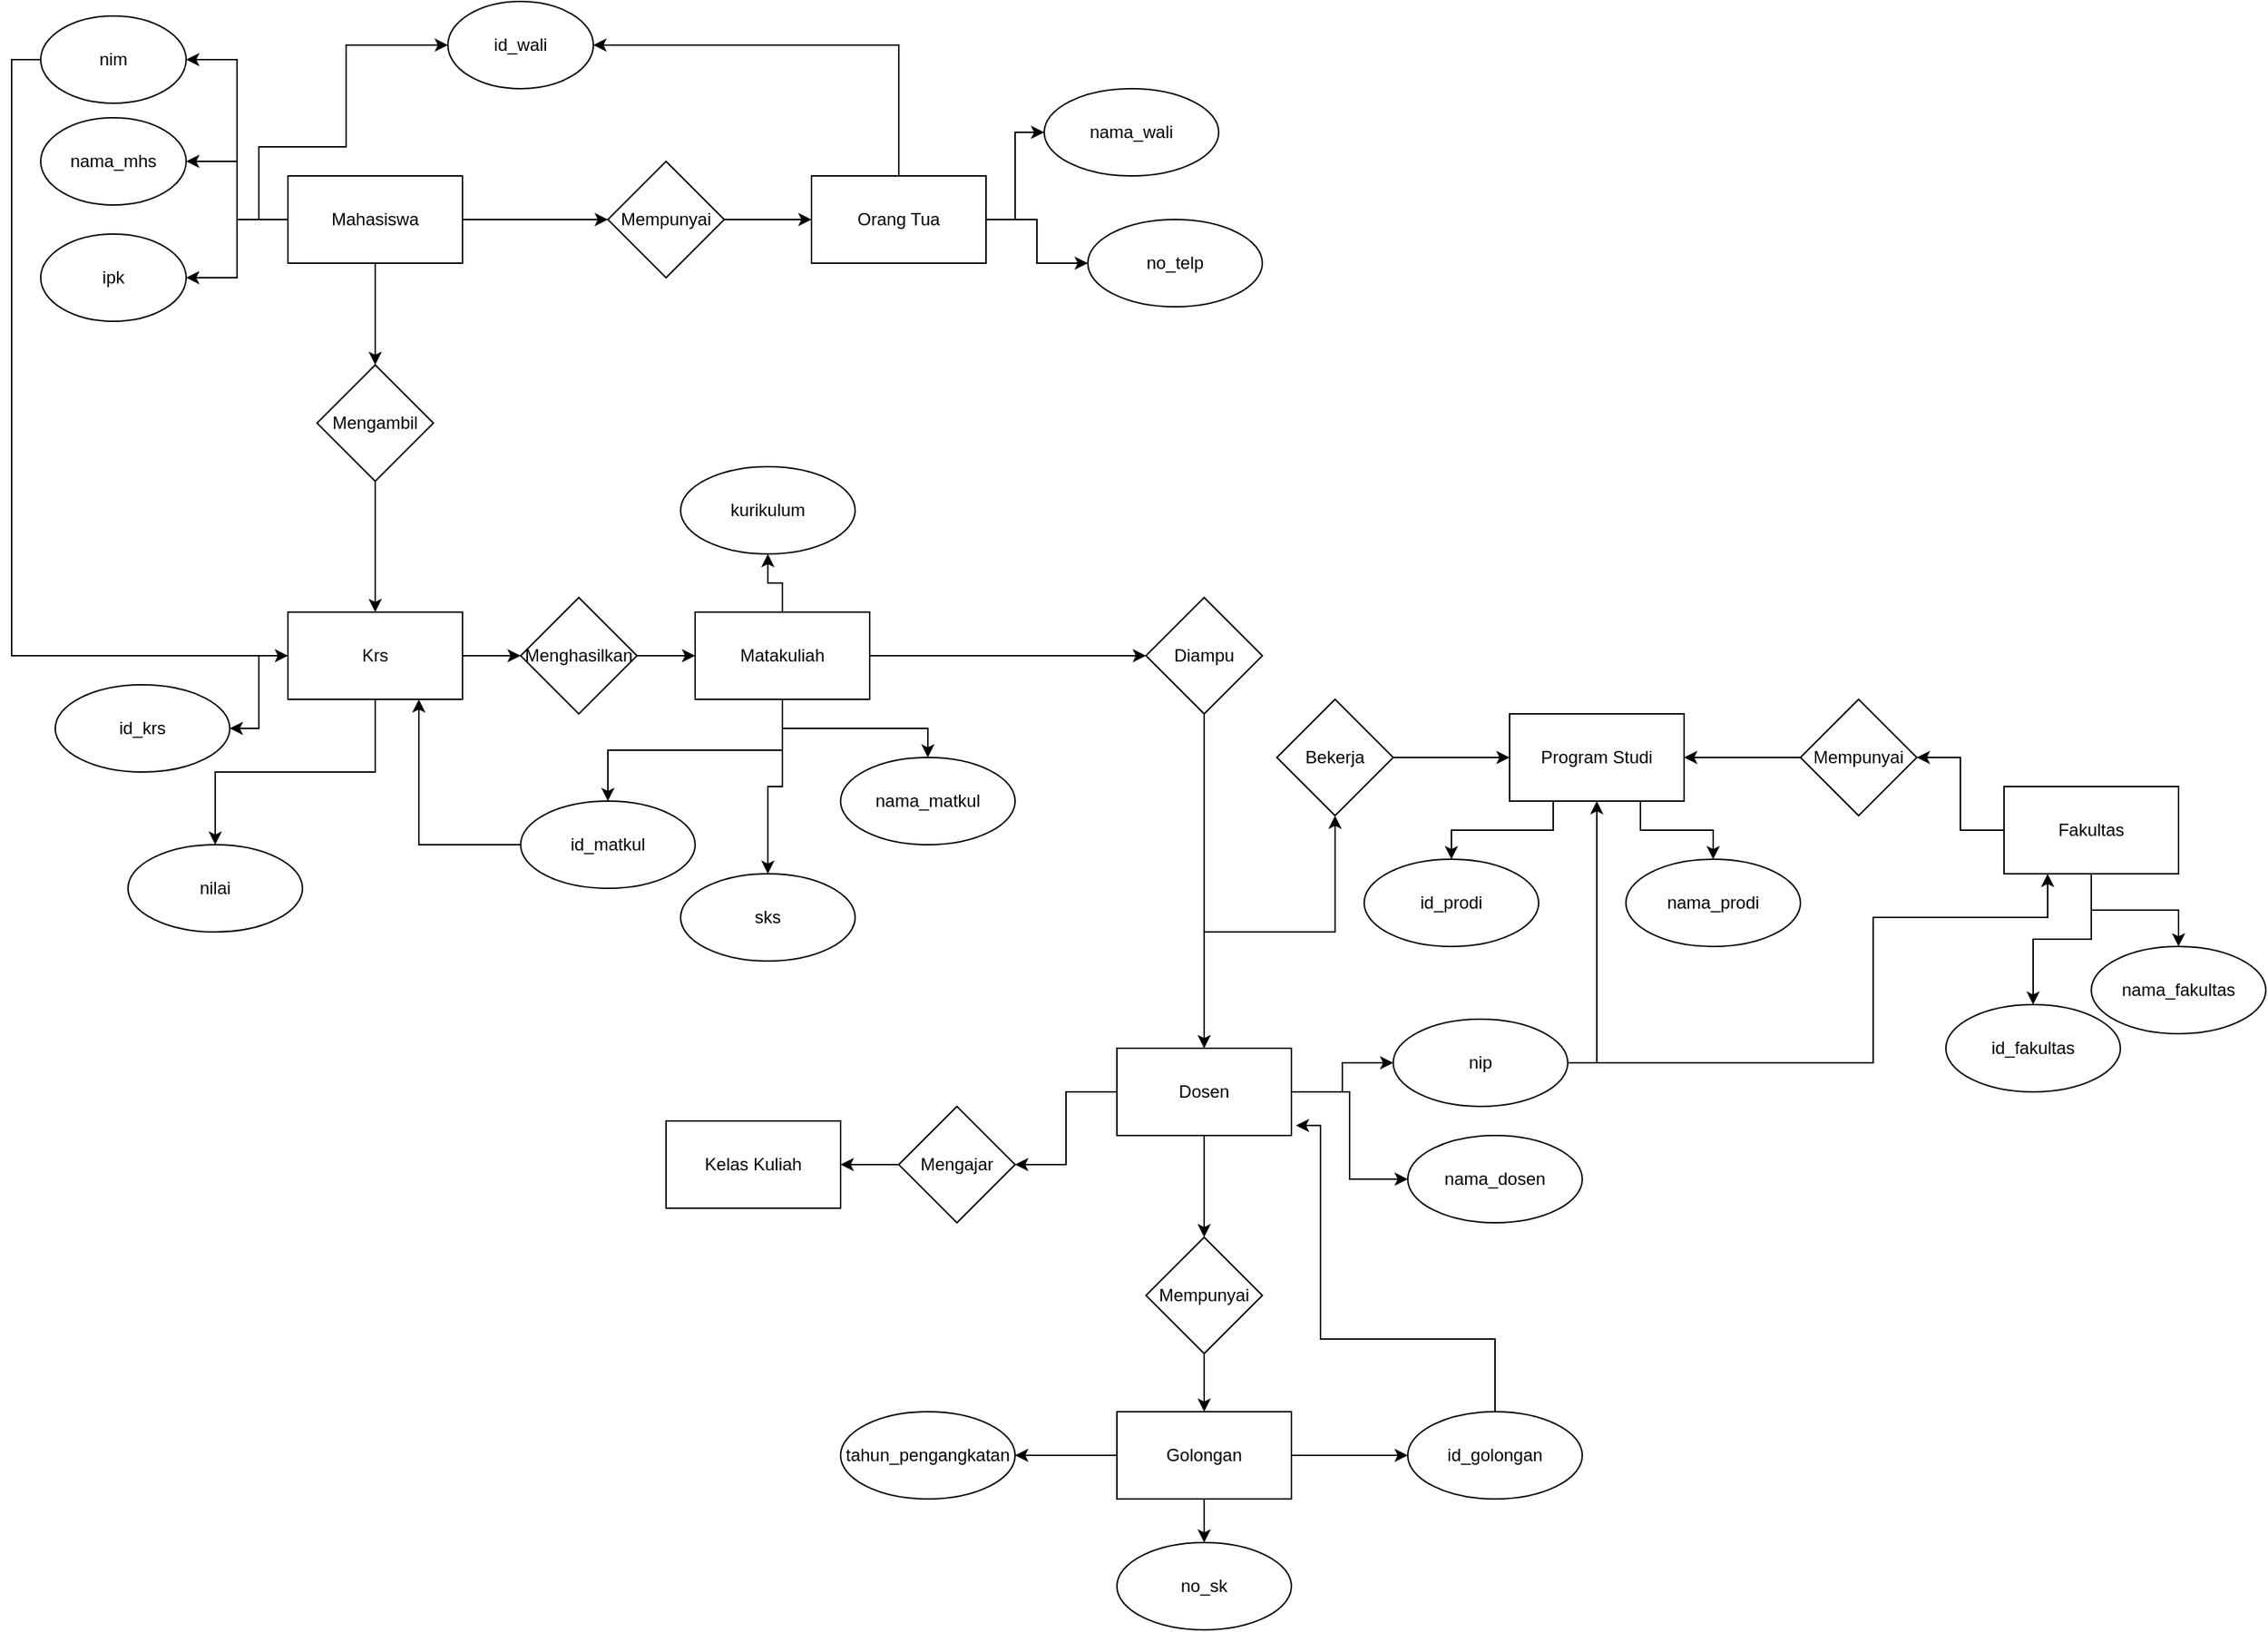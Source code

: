 <mxfile version="15.6.8" type="github">
  <diagram id="LZr_JtNC4HCCNw8eB3rf" name="Page-1">
    <mxGraphModel dx="2170" dy="2469" grid="1" gridSize="10" guides="1" tooltips="1" connect="1" arrows="1" fold="1" page="1" pageScale="1" pageWidth="1654" pageHeight="1169" math="0" shadow="0">
      <root>
        <mxCell id="0" />
        <mxCell id="1" parent="0" />
        <mxCell id="7kTzbRn_7enQtJc66INV-7" style="edgeStyle=orthogonalEdgeStyle;rounded=0;orthogonalLoop=1;jettySize=auto;html=1;exitX=0;exitY=0.5;exitDx=0;exitDy=0;entryX=1;entryY=0.5;entryDx=0;entryDy=0;" parent="1" source="7kTzbRn_7enQtJc66INV-1" target="7kTzbRn_7enQtJc66INV-2" edge="1">
          <mxGeometry relative="1" as="geometry" />
        </mxCell>
        <mxCell id="7kTzbRn_7enQtJc66INV-8" style="edgeStyle=orthogonalEdgeStyle;rounded=0;orthogonalLoop=1;jettySize=auto;html=1;exitX=0;exitY=0.5;exitDx=0;exitDy=0;" parent="1" source="7kTzbRn_7enQtJc66INV-1" target="7kTzbRn_7enQtJc66INV-3" edge="1">
          <mxGeometry relative="1" as="geometry" />
        </mxCell>
        <mxCell id="7kTzbRn_7enQtJc66INV-9" style="edgeStyle=orthogonalEdgeStyle;rounded=0;orthogonalLoop=1;jettySize=auto;html=1;exitX=0;exitY=0.5;exitDx=0;exitDy=0;" parent="1" source="7kTzbRn_7enQtJc66INV-1" target="7kTzbRn_7enQtJc66INV-4" edge="1">
          <mxGeometry relative="1" as="geometry" />
        </mxCell>
        <mxCell id="7kTzbRn_7enQtJc66INV-10" style="edgeStyle=orthogonalEdgeStyle;rounded=0;orthogonalLoop=1;jettySize=auto;html=1;exitX=0;exitY=0.5;exitDx=0;exitDy=0;entryX=0;entryY=0.5;entryDx=0;entryDy=0;" parent="1" source="7kTzbRn_7enQtJc66INV-1" target="7kTzbRn_7enQtJc66INV-5" edge="1">
          <mxGeometry relative="1" as="geometry">
            <Array as="points">
              <mxPoint x="260" y="-990" />
              <mxPoint x="260" y="-1040" />
              <mxPoint x="320" y="-1040" />
              <mxPoint x="320" y="-1110" />
            </Array>
          </mxGeometry>
        </mxCell>
        <mxCell id="7kTzbRn_7enQtJc66INV-14" value="" style="edgeStyle=orthogonalEdgeStyle;rounded=0;orthogonalLoop=1;jettySize=auto;html=1;" parent="1" source="7kTzbRn_7enQtJc66INV-1" target="7kTzbRn_7enQtJc66INV-13" edge="1">
          <mxGeometry relative="1" as="geometry" />
        </mxCell>
        <mxCell id="7kTzbRn_7enQtJc66INV-87" value="" style="edgeStyle=orthogonalEdgeStyle;rounded=0;orthogonalLoop=1;jettySize=auto;html=1;" parent="1" source="7kTzbRn_7enQtJc66INV-1" target="7kTzbRn_7enQtJc66INV-86" edge="1">
          <mxGeometry relative="1" as="geometry" />
        </mxCell>
        <mxCell id="7kTzbRn_7enQtJc66INV-1" value="Mahasiswa" style="rounded=0;whiteSpace=wrap;html=1;" parent="1" vertex="1">
          <mxGeometry x="280" y="-1020" width="120" height="60" as="geometry" />
        </mxCell>
        <mxCell id="7kTzbRn_7enQtJc66INV-19" style="edgeStyle=orthogonalEdgeStyle;rounded=0;orthogonalLoop=1;jettySize=auto;html=1;exitX=0;exitY=0.5;exitDx=0;exitDy=0;entryX=0;entryY=0.5;entryDx=0;entryDy=0;" parent="1" source="7kTzbRn_7enQtJc66INV-2" target="7kTzbRn_7enQtJc66INV-15" edge="1">
          <mxGeometry relative="1" as="geometry" />
        </mxCell>
        <mxCell id="7kTzbRn_7enQtJc66INV-2" value="nim" style="ellipse;whiteSpace=wrap;html=1;" parent="1" vertex="1">
          <mxGeometry x="110" y="-1130" width="100" height="60" as="geometry" />
        </mxCell>
        <mxCell id="7kTzbRn_7enQtJc66INV-3" value="nama_mhs" style="ellipse;whiteSpace=wrap;html=1;" parent="1" vertex="1">
          <mxGeometry x="110" y="-1060" width="100" height="60" as="geometry" />
        </mxCell>
        <mxCell id="7kTzbRn_7enQtJc66INV-4" value="ipk" style="ellipse;whiteSpace=wrap;html=1;" parent="1" vertex="1">
          <mxGeometry x="110" y="-980" width="100" height="60" as="geometry" />
        </mxCell>
        <mxCell id="7kTzbRn_7enQtJc66INV-5" value="id_wali" style="ellipse;whiteSpace=wrap;html=1;" parent="1" vertex="1">
          <mxGeometry x="390" y="-1140" width="100" height="60" as="geometry" />
        </mxCell>
        <mxCell id="7kTzbRn_7enQtJc66INV-16" value="" style="edgeStyle=orthogonalEdgeStyle;rounded=0;orthogonalLoop=1;jettySize=auto;html=1;" parent="1" source="7kTzbRn_7enQtJc66INV-13" target="7kTzbRn_7enQtJc66INV-15" edge="1">
          <mxGeometry relative="1" as="geometry" />
        </mxCell>
        <mxCell id="7kTzbRn_7enQtJc66INV-13" value="Mengambil" style="rhombus;whiteSpace=wrap;html=1;rounded=0;" parent="1" vertex="1">
          <mxGeometry x="300" y="-890" width="80" height="80" as="geometry" />
        </mxCell>
        <mxCell id="7kTzbRn_7enQtJc66INV-21" value="" style="edgeStyle=orthogonalEdgeStyle;rounded=0;orthogonalLoop=1;jettySize=auto;html=1;" parent="1" source="7kTzbRn_7enQtJc66INV-15" target="7kTzbRn_7enQtJc66INV-20" edge="1">
          <mxGeometry relative="1" as="geometry" />
        </mxCell>
        <mxCell id="7kTzbRn_7enQtJc66INV-25" value="" style="edgeStyle=orthogonalEdgeStyle;rounded=0;orthogonalLoop=1;jettySize=auto;html=1;" parent="1" source="7kTzbRn_7enQtJc66INV-15" target="7kTzbRn_7enQtJc66INV-24" edge="1">
          <mxGeometry relative="1" as="geometry" />
        </mxCell>
        <mxCell id="7kTzbRn_7enQtJc66INV-27" value="" style="edgeStyle=orthogonalEdgeStyle;rounded=0;orthogonalLoop=1;jettySize=auto;html=1;" parent="1" source="7kTzbRn_7enQtJc66INV-15" target="7kTzbRn_7enQtJc66INV-26" edge="1">
          <mxGeometry relative="1" as="geometry" />
        </mxCell>
        <mxCell id="7kTzbRn_7enQtJc66INV-15" value="Krs" style="whiteSpace=wrap;html=1;rounded=0;" parent="1" vertex="1">
          <mxGeometry x="280" y="-720" width="120" height="60" as="geometry" />
        </mxCell>
        <mxCell id="7kTzbRn_7enQtJc66INV-30" value="" style="edgeStyle=orthogonalEdgeStyle;rounded=0;orthogonalLoop=1;jettySize=auto;html=1;" parent="1" source="7kTzbRn_7enQtJc66INV-17" target="7kTzbRn_7enQtJc66INV-29" edge="1">
          <mxGeometry relative="1" as="geometry" />
        </mxCell>
        <mxCell id="7kTzbRn_7enQtJc66INV-32" value="" style="edgeStyle=orthogonalEdgeStyle;rounded=0;orthogonalLoop=1;jettySize=auto;html=1;" parent="1" source="7kTzbRn_7enQtJc66INV-17" target="7kTzbRn_7enQtJc66INV-31" edge="1">
          <mxGeometry relative="1" as="geometry" />
        </mxCell>
        <mxCell id="7kTzbRn_7enQtJc66INV-34" value="" style="edgeStyle=orthogonalEdgeStyle;rounded=0;orthogonalLoop=1;jettySize=auto;html=1;" parent="1" source="7kTzbRn_7enQtJc66INV-17" target="7kTzbRn_7enQtJc66INV-33" edge="1">
          <mxGeometry relative="1" as="geometry" />
        </mxCell>
        <mxCell id="7kTzbRn_7enQtJc66INV-36" value="" style="edgeStyle=orthogonalEdgeStyle;rounded=0;orthogonalLoop=1;jettySize=auto;html=1;" parent="1" source="7kTzbRn_7enQtJc66INV-17" target="7kTzbRn_7enQtJc66INV-35" edge="1">
          <mxGeometry relative="1" as="geometry" />
        </mxCell>
        <mxCell id="7kTzbRn_7enQtJc66INV-39" value="" style="edgeStyle=orthogonalEdgeStyle;rounded=0;orthogonalLoop=1;jettySize=auto;html=1;" parent="1" source="7kTzbRn_7enQtJc66INV-17" target="7kTzbRn_7enQtJc66INV-38" edge="1">
          <mxGeometry relative="1" as="geometry" />
        </mxCell>
        <mxCell id="7kTzbRn_7enQtJc66INV-17" value="Matakuliah" style="whiteSpace=wrap;html=1;rounded=0;" parent="1" vertex="1">
          <mxGeometry x="560" y="-720" width="120" height="60" as="geometry" />
        </mxCell>
        <mxCell id="7kTzbRn_7enQtJc66INV-20" value="id_krs" style="ellipse;whiteSpace=wrap;html=1;rounded=0;" parent="1" vertex="1">
          <mxGeometry x="120" y="-670" width="120" height="60" as="geometry" />
        </mxCell>
        <mxCell id="7kTzbRn_7enQtJc66INV-24" value="nilai" style="ellipse;whiteSpace=wrap;html=1;rounded=0;" parent="1" vertex="1">
          <mxGeometry x="170" y="-560" width="120" height="60" as="geometry" />
        </mxCell>
        <mxCell id="7kTzbRn_7enQtJc66INV-28" style="edgeStyle=orthogonalEdgeStyle;rounded=0;orthogonalLoop=1;jettySize=auto;html=1;exitX=1;exitY=0.5;exitDx=0;exitDy=0;entryX=0;entryY=0.5;entryDx=0;entryDy=0;" parent="1" source="7kTzbRn_7enQtJc66INV-26" target="7kTzbRn_7enQtJc66INV-17" edge="1">
          <mxGeometry relative="1" as="geometry" />
        </mxCell>
        <mxCell id="7kTzbRn_7enQtJc66INV-26" value="Menghasilkan" style="rhombus;whiteSpace=wrap;html=1;rounded=0;" parent="1" vertex="1">
          <mxGeometry x="440" y="-730" width="80" height="80" as="geometry" />
        </mxCell>
        <mxCell id="7kTzbRn_7enQtJc66INV-37" style="edgeStyle=orthogonalEdgeStyle;rounded=0;orthogonalLoop=1;jettySize=auto;html=1;exitX=0;exitY=0.5;exitDx=0;exitDy=0;entryX=0.75;entryY=1;entryDx=0;entryDy=0;" parent="1" source="7kTzbRn_7enQtJc66INV-29" target="7kTzbRn_7enQtJc66INV-15" edge="1">
          <mxGeometry relative="1" as="geometry" />
        </mxCell>
        <mxCell id="7kTzbRn_7enQtJc66INV-29" value="id_matkul" style="ellipse;whiteSpace=wrap;html=1;rounded=0;" parent="1" vertex="1">
          <mxGeometry x="440" y="-590" width="120" height="60" as="geometry" />
        </mxCell>
        <mxCell id="7kTzbRn_7enQtJc66INV-31" value="nama_matkul" style="ellipse;whiteSpace=wrap;html=1;rounded=0;" parent="1" vertex="1">
          <mxGeometry x="660" y="-620" width="120" height="60" as="geometry" />
        </mxCell>
        <mxCell id="7kTzbRn_7enQtJc66INV-33" value="sks" style="ellipse;whiteSpace=wrap;html=1;rounded=0;" parent="1" vertex="1">
          <mxGeometry x="550" y="-540" width="120" height="60" as="geometry" />
        </mxCell>
        <mxCell id="7kTzbRn_7enQtJc66INV-35" value="kurikulum" style="ellipse;whiteSpace=wrap;html=1;rounded=0;" parent="1" vertex="1">
          <mxGeometry x="550" y="-820" width="120" height="60" as="geometry" />
        </mxCell>
        <mxCell id="7kTzbRn_7enQtJc66INV-41" value="" style="edgeStyle=orthogonalEdgeStyle;rounded=0;orthogonalLoop=1;jettySize=auto;html=1;" parent="1" source="7kTzbRn_7enQtJc66INV-38" target="7kTzbRn_7enQtJc66INV-40" edge="1">
          <mxGeometry relative="1" as="geometry" />
        </mxCell>
        <mxCell id="7kTzbRn_7enQtJc66INV-38" value="Diampu" style="rhombus;whiteSpace=wrap;html=1;rounded=0;" parent="1" vertex="1">
          <mxGeometry x="870" y="-730" width="80" height="80" as="geometry" />
        </mxCell>
        <mxCell id="7kTzbRn_7enQtJc66INV-44" value="" style="edgeStyle=orthogonalEdgeStyle;rounded=0;orthogonalLoop=1;jettySize=auto;html=1;" parent="1" source="7kTzbRn_7enQtJc66INV-40" target="7kTzbRn_7enQtJc66INV-43" edge="1">
          <mxGeometry relative="1" as="geometry" />
        </mxCell>
        <mxCell id="7kTzbRn_7enQtJc66INV-50" value="" style="edgeStyle=orthogonalEdgeStyle;rounded=0;orthogonalLoop=1;jettySize=auto;html=1;" parent="1" source="7kTzbRn_7enQtJc66INV-40" target="7kTzbRn_7enQtJc66INV-49" edge="1">
          <mxGeometry relative="1" as="geometry" />
        </mxCell>
        <mxCell id="7kTzbRn_7enQtJc66INV-58" value="" style="edgeStyle=orthogonalEdgeStyle;rounded=0;orthogonalLoop=1;jettySize=auto;html=1;" parent="1" source="7kTzbRn_7enQtJc66INV-40" target="7kTzbRn_7enQtJc66INV-57" edge="1">
          <mxGeometry relative="1" as="geometry" />
        </mxCell>
        <mxCell id="7kTzbRn_7enQtJc66INV-60" value="" style="edgeStyle=orthogonalEdgeStyle;rounded=0;orthogonalLoop=1;jettySize=auto;html=1;" parent="1" source="7kTzbRn_7enQtJc66INV-40" target="7kTzbRn_7enQtJc66INV-59" edge="1">
          <mxGeometry relative="1" as="geometry" />
        </mxCell>
        <mxCell id="7kTzbRn_7enQtJc66INV-62" value="" style="edgeStyle=orthogonalEdgeStyle;rounded=0;orthogonalLoop=1;jettySize=auto;html=1;" parent="1" source="7kTzbRn_7enQtJc66INV-40" target="7kTzbRn_7enQtJc66INV-61" edge="1">
          <mxGeometry relative="1" as="geometry" />
        </mxCell>
        <mxCell id="7kTzbRn_7enQtJc66INV-40" value="Dosen" style="whiteSpace=wrap;html=1;rounded=0;" parent="1" vertex="1">
          <mxGeometry x="850" y="-420" width="120" height="60" as="geometry" />
        </mxCell>
        <mxCell id="7kTzbRn_7enQtJc66INV-46" value="" style="edgeStyle=orthogonalEdgeStyle;rounded=0;orthogonalLoop=1;jettySize=auto;html=1;" parent="1" source="7kTzbRn_7enQtJc66INV-43" target="7kTzbRn_7enQtJc66INV-45" edge="1">
          <mxGeometry relative="1" as="geometry" />
        </mxCell>
        <mxCell id="7kTzbRn_7enQtJc66INV-43" value="Mengajar" style="rhombus;whiteSpace=wrap;html=1;rounded=0;" parent="1" vertex="1">
          <mxGeometry x="700" y="-380" width="80" height="80" as="geometry" />
        </mxCell>
        <mxCell id="7kTzbRn_7enQtJc66INV-45" value="Kelas Kuliah" style="whiteSpace=wrap;html=1;rounded=0;" parent="1" vertex="1">
          <mxGeometry x="540" y="-370" width="120" height="60" as="geometry" />
        </mxCell>
        <mxCell id="7kTzbRn_7enQtJc66INV-52" value="" style="edgeStyle=orthogonalEdgeStyle;rounded=0;orthogonalLoop=1;jettySize=auto;html=1;" parent="1" source="7kTzbRn_7enQtJc66INV-49" target="7kTzbRn_7enQtJc66INV-51" edge="1">
          <mxGeometry relative="1" as="geometry" />
        </mxCell>
        <mxCell id="7kTzbRn_7enQtJc66INV-49" value="Bekerja" style="rhombus;whiteSpace=wrap;html=1;rounded=0;" parent="1" vertex="1">
          <mxGeometry x="960" y="-660" width="80" height="80" as="geometry" />
        </mxCell>
        <mxCell id="7kTzbRn_7enQtJc66INV-73" value="" style="edgeStyle=orthogonalEdgeStyle;rounded=0;orthogonalLoop=1;jettySize=auto;html=1;" parent="1" source="7kTzbRn_7enQtJc66INV-51" target="7kTzbRn_7enQtJc66INV-72" edge="1">
          <mxGeometry relative="1" as="geometry">
            <Array as="points">
              <mxPoint x="1150" y="-570" />
              <mxPoint x="1080" y="-570" />
            </Array>
          </mxGeometry>
        </mxCell>
        <mxCell id="7kTzbRn_7enQtJc66INV-75" value="" style="edgeStyle=orthogonalEdgeStyle;rounded=0;orthogonalLoop=1;jettySize=auto;html=1;" parent="1" source="7kTzbRn_7enQtJc66INV-51" target="7kTzbRn_7enQtJc66INV-74" edge="1">
          <mxGeometry relative="1" as="geometry">
            <Array as="points">
              <mxPoint x="1210" y="-570" />
              <mxPoint x="1260" y="-570" />
            </Array>
          </mxGeometry>
        </mxCell>
        <mxCell id="7kTzbRn_7enQtJc66INV-51" value="Program Studi" style="whiteSpace=wrap;html=1;rounded=0;" parent="1" vertex="1">
          <mxGeometry x="1120" y="-650" width="120" height="60" as="geometry" />
        </mxCell>
        <mxCell id="7kTzbRn_7enQtJc66INV-85" style="edgeStyle=orthogonalEdgeStyle;rounded=0;orthogonalLoop=1;jettySize=auto;html=1;exitX=0;exitY=0.5;exitDx=0;exitDy=0;entryX=1;entryY=0.5;entryDx=0;entryDy=0;" parent="1" source="7kTzbRn_7enQtJc66INV-53" target="7kTzbRn_7enQtJc66INV-51" edge="1">
          <mxGeometry relative="1" as="geometry" />
        </mxCell>
        <mxCell id="7kTzbRn_7enQtJc66INV-53" value="Mempunyai" style="rhombus;whiteSpace=wrap;html=1;rounded=0;" parent="1" vertex="1">
          <mxGeometry x="1320" y="-660" width="80" height="80" as="geometry" />
        </mxCell>
        <mxCell id="7kTzbRn_7enQtJc66INV-80" value="" style="edgeStyle=orthogonalEdgeStyle;rounded=0;orthogonalLoop=1;jettySize=auto;html=1;" parent="1" source="7kTzbRn_7enQtJc66INV-55" target="7kTzbRn_7enQtJc66INV-79" edge="1">
          <mxGeometry relative="1" as="geometry" />
        </mxCell>
        <mxCell id="7kTzbRn_7enQtJc66INV-82" value="" style="edgeStyle=orthogonalEdgeStyle;rounded=0;orthogonalLoop=1;jettySize=auto;html=1;" parent="1" source="7kTzbRn_7enQtJc66INV-55" target="7kTzbRn_7enQtJc66INV-81" edge="1">
          <mxGeometry relative="1" as="geometry" />
        </mxCell>
        <mxCell id="7kTzbRn_7enQtJc66INV-84" style="edgeStyle=orthogonalEdgeStyle;rounded=0;orthogonalLoop=1;jettySize=auto;html=1;exitX=0;exitY=0.5;exitDx=0;exitDy=0;entryX=1;entryY=0.5;entryDx=0;entryDy=0;" parent="1" source="7kTzbRn_7enQtJc66INV-55" target="7kTzbRn_7enQtJc66INV-53" edge="1">
          <mxGeometry relative="1" as="geometry" />
        </mxCell>
        <mxCell id="7kTzbRn_7enQtJc66INV-55" value="Fakultas" style="whiteSpace=wrap;html=1;rounded=0;" parent="1" vertex="1">
          <mxGeometry x="1460" y="-600" width="120" height="60" as="geometry" />
        </mxCell>
        <mxCell id="7kTzbRn_7enQtJc66INV-76" style="edgeStyle=orthogonalEdgeStyle;rounded=0;orthogonalLoop=1;jettySize=auto;html=1;exitX=1;exitY=0.5;exitDx=0;exitDy=0;" parent="1" source="7kTzbRn_7enQtJc66INV-57" target="7kTzbRn_7enQtJc66INV-51" edge="1">
          <mxGeometry relative="1" as="geometry">
            <mxPoint x="1180" y="-580" as="targetPoint" />
          </mxGeometry>
        </mxCell>
        <mxCell id="7kTzbRn_7enQtJc66INV-83" style="edgeStyle=orthogonalEdgeStyle;rounded=0;orthogonalLoop=1;jettySize=auto;html=1;exitX=1;exitY=0.5;exitDx=0;exitDy=0;entryX=0.25;entryY=1;entryDx=0;entryDy=0;" parent="1" source="7kTzbRn_7enQtJc66INV-57" target="7kTzbRn_7enQtJc66INV-55" edge="1">
          <mxGeometry relative="1" as="geometry">
            <Array as="points">
              <mxPoint x="1370" y="-410" />
              <mxPoint x="1370" y="-510" />
              <mxPoint x="1490" y="-510" />
            </Array>
          </mxGeometry>
        </mxCell>
        <mxCell id="7kTzbRn_7enQtJc66INV-57" value="nip" style="ellipse;whiteSpace=wrap;html=1;rounded=0;" parent="1" vertex="1">
          <mxGeometry x="1040" y="-440" width="120" height="60" as="geometry" />
        </mxCell>
        <mxCell id="7kTzbRn_7enQtJc66INV-59" value="nama_dosen" style="ellipse;whiteSpace=wrap;html=1;rounded=0;" parent="1" vertex="1">
          <mxGeometry x="1050" y="-360" width="120" height="60" as="geometry" />
        </mxCell>
        <mxCell id="7kTzbRn_7enQtJc66INV-64" value="" style="edgeStyle=orthogonalEdgeStyle;rounded=0;orthogonalLoop=1;jettySize=auto;html=1;" parent="1" source="7kTzbRn_7enQtJc66INV-61" target="7kTzbRn_7enQtJc66INV-63" edge="1">
          <mxGeometry relative="1" as="geometry" />
        </mxCell>
        <mxCell id="7kTzbRn_7enQtJc66INV-61" value="Mempunyai" style="rhombus;whiteSpace=wrap;html=1;rounded=0;" parent="1" vertex="1">
          <mxGeometry x="870" y="-290" width="80" height="80" as="geometry" />
        </mxCell>
        <mxCell id="7kTzbRn_7enQtJc66INV-66" value="" style="edgeStyle=orthogonalEdgeStyle;rounded=0;orthogonalLoop=1;jettySize=auto;html=1;" parent="1" source="7kTzbRn_7enQtJc66INV-63" target="7kTzbRn_7enQtJc66INV-65" edge="1">
          <mxGeometry relative="1" as="geometry" />
        </mxCell>
        <mxCell id="7kTzbRn_7enQtJc66INV-68" value="" style="edgeStyle=orthogonalEdgeStyle;rounded=0;orthogonalLoop=1;jettySize=auto;html=1;" parent="1" source="7kTzbRn_7enQtJc66INV-63" target="7kTzbRn_7enQtJc66INV-67" edge="1">
          <mxGeometry relative="1" as="geometry" />
        </mxCell>
        <mxCell id="7kTzbRn_7enQtJc66INV-70" value="" style="edgeStyle=orthogonalEdgeStyle;rounded=0;orthogonalLoop=1;jettySize=auto;html=1;" parent="1" source="7kTzbRn_7enQtJc66INV-63" target="7kTzbRn_7enQtJc66INV-69" edge="1">
          <mxGeometry relative="1" as="geometry" />
        </mxCell>
        <mxCell id="7kTzbRn_7enQtJc66INV-63" value="Golongan" style="whiteSpace=wrap;html=1;rounded=0;" parent="1" vertex="1">
          <mxGeometry x="850" y="-170" width="120" height="60" as="geometry" />
        </mxCell>
        <mxCell id="7kTzbRn_7enQtJc66INV-78" style="edgeStyle=orthogonalEdgeStyle;rounded=0;orthogonalLoop=1;jettySize=auto;html=1;entryX=1.026;entryY=0.885;entryDx=0;entryDy=0;entryPerimeter=0;" parent="1" source="7kTzbRn_7enQtJc66INV-65" target="7kTzbRn_7enQtJc66INV-40" edge="1">
          <mxGeometry relative="1" as="geometry">
            <Array as="points">
              <mxPoint x="1110" y="-220" />
              <mxPoint x="990" y="-220" />
              <mxPoint x="990" y="-367" />
            </Array>
          </mxGeometry>
        </mxCell>
        <mxCell id="7kTzbRn_7enQtJc66INV-65" value="id_golongan" style="ellipse;whiteSpace=wrap;html=1;rounded=0;" parent="1" vertex="1">
          <mxGeometry x="1050" y="-170" width="120" height="60" as="geometry" />
        </mxCell>
        <mxCell id="7kTzbRn_7enQtJc66INV-67" value="tahun_pengangkatan" style="ellipse;whiteSpace=wrap;html=1;rounded=0;" parent="1" vertex="1">
          <mxGeometry x="660" y="-170" width="120" height="60" as="geometry" />
        </mxCell>
        <mxCell id="7kTzbRn_7enQtJc66INV-69" value="no_sk" style="ellipse;whiteSpace=wrap;html=1;rounded=0;" parent="1" vertex="1">
          <mxGeometry x="850" y="-80" width="120" height="60" as="geometry" />
        </mxCell>
        <mxCell id="7kTzbRn_7enQtJc66INV-72" value="id_prodi" style="ellipse;whiteSpace=wrap;html=1;rounded=0;" parent="1" vertex="1">
          <mxGeometry x="1020" y="-550" width="120" height="60" as="geometry" />
        </mxCell>
        <mxCell id="7kTzbRn_7enQtJc66INV-74" value="nama_prodi" style="ellipse;whiteSpace=wrap;html=1;rounded=0;" parent="1" vertex="1">
          <mxGeometry x="1200" y="-550" width="120" height="60" as="geometry" />
        </mxCell>
        <mxCell id="7kTzbRn_7enQtJc66INV-79" value="id_fakultas" style="ellipse;whiteSpace=wrap;html=1;rounded=0;" parent="1" vertex="1">
          <mxGeometry x="1420" y="-450" width="120" height="60" as="geometry" />
        </mxCell>
        <mxCell id="7kTzbRn_7enQtJc66INV-81" value="nama_fakultas" style="ellipse;whiteSpace=wrap;html=1;rounded=0;" parent="1" vertex="1">
          <mxGeometry x="1520" y="-490" width="120" height="60" as="geometry" />
        </mxCell>
        <mxCell id="7kTzbRn_7enQtJc66INV-89" value="" style="edgeStyle=orthogonalEdgeStyle;rounded=0;orthogonalLoop=1;jettySize=auto;html=1;" parent="1" source="7kTzbRn_7enQtJc66INV-86" target="7kTzbRn_7enQtJc66INV-88" edge="1">
          <mxGeometry relative="1" as="geometry" />
        </mxCell>
        <mxCell id="7kTzbRn_7enQtJc66INV-86" value="Mempunyai" style="rhombus;whiteSpace=wrap;html=1;rounded=0;" parent="1" vertex="1">
          <mxGeometry x="500" y="-1030" width="80" height="80" as="geometry" />
        </mxCell>
        <mxCell id="7kTzbRn_7enQtJc66INV-93" value="" style="edgeStyle=orthogonalEdgeStyle;rounded=0;orthogonalLoop=1;jettySize=auto;html=1;" parent="1" source="7kTzbRn_7enQtJc66INV-88" target="7kTzbRn_7enQtJc66INV-92" edge="1">
          <mxGeometry relative="1" as="geometry" />
        </mxCell>
        <mxCell id="7kTzbRn_7enQtJc66INV-95" value="" style="edgeStyle=orthogonalEdgeStyle;rounded=0;orthogonalLoop=1;jettySize=auto;html=1;" parent="1" source="7kTzbRn_7enQtJc66INV-88" target="7kTzbRn_7enQtJc66INV-94" edge="1">
          <mxGeometry relative="1" as="geometry" />
        </mxCell>
        <mxCell id="2thMwu-fvkoNxmKKW1xt-5" style="edgeStyle=orthogonalEdgeStyle;rounded=0;orthogonalLoop=1;jettySize=auto;html=1;exitX=0.5;exitY=0;exitDx=0;exitDy=0;entryX=1;entryY=0.5;entryDx=0;entryDy=0;" edge="1" parent="1" source="7kTzbRn_7enQtJc66INV-88" target="7kTzbRn_7enQtJc66INV-5">
          <mxGeometry relative="1" as="geometry" />
        </mxCell>
        <mxCell id="7kTzbRn_7enQtJc66INV-88" value="Orang Tua" style="whiteSpace=wrap;html=1;rounded=0;" parent="1" vertex="1">
          <mxGeometry x="640" y="-1020" width="120" height="60" as="geometry" />
        </mxCell>
        <mxCell id="7kTzbRn_7enQtJc66INV-92" value="nama_wali" style="ellipse;whiteSpace=wrap;html=1;rounded=0;" parent="1" vertex="1">
          <mxGeometry x="800" y="-1080" width="120" height="60" as="geometry" />
        </mxCell>
        <mxCell id="7kTzbRn_7enQtJc66INV-94" value="no_telp" style="ellipse;whiteSpace=wrap;html=1;rounded=0;" parent="1" vertex="1">
          <mxGeometry x="830" y="-990" width="120" height="60" as="geometry" />
        </mxCell>
      </root>
    </mxGraphModel>
  </diagram>
</mxfile>
